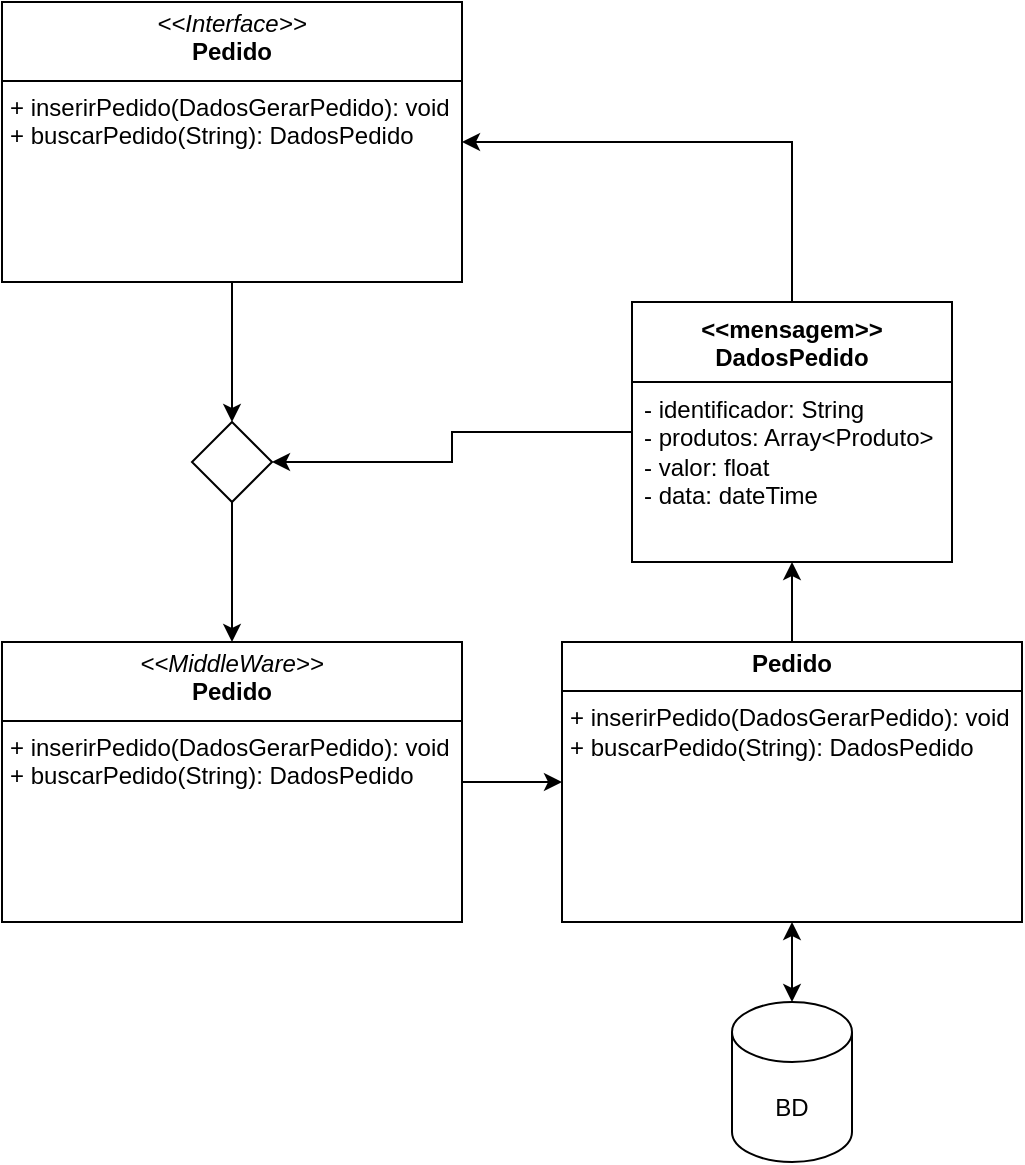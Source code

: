 <mxfile version="24.3.1" type="github">
  <diagram name="Página-1" id="hTHd782lVxYP3Fe3nfHn">
    <mxGraphModel dx="1393" dy="789" grid="1" gridSize="10" guides="1" tooltips="1" connect="1" arrows="1" fold="1" page="1" pageScale="1" pageWidth="827" pageHeight="1169" math="0" shadow="0">
      <root>
        <mxCell id="0" />
        <mxCell id="1" parent="0" />
        <mxCell id="zfIjng7rSsk3mnH7Je2n-15" style="edgeStyle=orthogonalEdgeStyle;rounded=0;orthogonalLoop=1;jettySize=auto;html=1;entryX=1;entryY=0.5;entryDx=0;entryDy=0;" edge="1" parent="1" source="zfIjng7rSsk3mnH7Je2n-1" target="zfIjng7rSsk3mnH7Je2n-6">
          <mxGeometry relative="1" as="geometry" />
        </mxCell>
        <mxCell id="zfIjng7rSsk3mnH7Je2n-16" style="edgeStyle=orthogonalEdgeStyle;rounded=0;orthogonalLoop=1;jettySize=auto;html=1;" edge="1" parent="1" source="zfIjng7rSsk3mnH7Je2n-1" target="zfIjng7rSsk3mnH7Je2n-4">
          <mxGeometry relative="1" as="geometry">
            <mxPoint x="540" y="260" as="targetPoint" />
            <Array as="points">
              <mxPoint x="595" y="300" />
            </Array>
          </mxGeometry>
        </mxCell>
        <mxCell id="zfIjng7rSsk3mnH7Je2n-1" value="&amp;lt;&amp;lt;mensagem&amp;gt;&amp;gt;&lt;div&gt;DadosPedido&lt;/div&gt;" style="swimlane;fontStyle=1;align=center;verticalAlign=top;childLayout=stackLayout;horizontal=1;startSize=40;horizontalStack=0;resizeParent=1;resizeParentMax=0;resizeLast=0;collapsible=1;marginBottom=0;whiteSpace=wrap;html=1;" vertex="1" parent="1">
          <mxGeometry x="515" y="380" width="160" height="130" as="geometry" />
        </mxCell>
        <mxCell id="zfIjng7rSsk3mnH7Je2n-2" value="- identificador: String&lt;div&gt;- produtos: Array&amp;lt;Produto&amp;gt;&lt;/div&gt;&lt;div&gt;- valor: float&lt;/div&gt;&lt;div&gt;- data: dateTime&lt;/div&gt;" style="text;strokeColor=none;fillColor=none;align=left;verticalAlign=top;spacingLeft=4;spacingRight=4;overflow=hidden;rotatable=0;points=[[0,0.5],[1,0.5]];portConstraint=eastwest;whiteSpace=wrap;html=1;" vertex="1" parent="zfIjng7rSsk3mnH7Je2n-1">
          <mxGeometry y="40" width="160" height="90" as="geometry" />
        </mxCell>
        <mxCell id="zfIjng7rSsk3mnH7Je2n-7" style="edgeStyle=orthogonalEdgeStyle;rounded=0;orthogonalLoop=1;jettySize=auto;html=1;entryX=0.5;entryY=0;entryDx=0;entryDy=0;" edge="1" parent="1" source="zfIjng7rSsk3mnH7Je2n-4" target="zfIjng7rSsk3mnH7Je2n-6">
          <mxGeometry relative="1" as="geometry" />
        </mxCell>
        <mxCell id="zfIjng7rSsk3mnH7Je2n-4" value="&lt;p style=&quot;margin:0px;margin-top:4px;text-align:center;&quot;&gt;&lt;i&gt;&amp;lt;&amp;lt;Interface&amp;gt;&amp;gt;&lt;/i&gt;&lt;br&gt;&lt;b&gt;Pedido&lt;/b&gt;&lt;/p&gt;&lt;hr size=&quot;1&quot; style=&quot;border-style:solid;&quot;&gt;&lt;p style=&quot;margin:0px;margin-left:4px;&quot;&gt;+ inserirPedido(DadosGerarPedido): void&lt;br&gt;+ buscarPedido(String): DadosPedido&lt;/p&gt;" style="verticalAlign=top;align=left;overflow=fill;html=1;whiteSpace=wrap;" vertex="1" parent="1">
          <mxGeometry x="200" y="230" width="230" height="140" as="geometry" />
        </mxCell>
        <mxCell id="zfIjng7rSsk3mnH7Je2n-11" style="edgeStyle=orthogonalEdgeStyle;rounded=0;orthogonalLoop=1;jettySize=auto;html=1;exitX=1;exitY=0.5;exitDx=0;exitDy=0;" edge="1" parent="1" source="zfIjng7rSsk3mnH7Je2n-5" target="zfIjng7rSsk3mnH7Je2n-10">
          <mxGeometry relative="1" as="geometry" />
        </mxCell>
        <mxCell id="zfIjng7rSsk3mnH7Je2n-5" value="&lt;p style=&quot;margin:0px;margin-top:4px;text-align:center;&quot;&gt;&lt;i&gt;&amp;lt;&amp;lt;MiddleWare&amp;gt;&amp;gt;&lt;/i&gt;&lt;br&gt;&lt;b&gt;Pedido&lt;/b&gt;&lt;/p&gt;&lt;hr size=&quot;1&quot; style=&quot;border-style:solid;&quot;&gt;&lt;p style=&quot;margin:0px;margin-left:4px;&quot;&gt;+ inserirPedido(DadosGerarPedido): void&lt;br&gt;+ buscarPedido(String): DadosPedido&lt;/p&gt;" style="verticalAlign=top;align=left;overflow=fill;html=1;whiteSpace=wrap;" vertex="1" parent="1">
          <mxGeometry x="200" y="550" width="230" height="140" as="geometry" />
        </mxCell>
        <mxCell id="zfIjng7rSsk3mnH7Je2n-9" style="edgeStyle=orthogonalEdgeStyle;rounded=0;orthogonalLoop=1;jettySize=auto;html=1;exitX=0.5;exitY=1;exitDx=0;exitDy=0;entryX=0.5;entryY=0;entryDx=0;entryDy=0;" edge="1" parent="1" source="zfIjng7rSsk3mnH7Je2n-6" target="zfIjng7rSsk3mnH7Je2n-5">
          <mxGeometry relative="1" as="geometry" />
        </mxCell>
        <mxCell id="zfIjng7rSsk3mnH7Je2n-6" value="" style="rhombus;whiteSpace=wrap;html=1;" vertex="1" parent="1">
          <mxGeometry x="295" y="440" width="40" height="40" as="geometry" />
        </mxCell>
        <mxCell id="zfIjng7rSsk3mnH7Je2n-12" style="edgeStyle=orthogonalEdgeStyle;rounded=0;orthogonalLoop=1;jettySize=auto;html=1;exitX=0.5;exitY=1;exitDx=0;exitDy=0;startArrow=classic;startFill=1;" edge="1" parent="1" source="zfIjng7rSsk3mnH7Je2n-10" target="zfIjng7rSsk3mnH7Je2n-13">
          <mxGeometry relative="1" as="geometry">
            <mxPoint x="595" y="750" as="targetPoint" />
          </mxGeometry>
        </mxCell>
        <mxCell id="zfIjng7rSsk3mnH7Je2n-14" style="edgeStyle=orthogonalEdgeStyle;rounded=0;orthogonalLoop=1;jettySize=auto;html=1;" edge="1" parent="1" source="zfIjng7rSsk3mnH7Je2n-10" target="zfIjng7rSsk3mnH7Je2n-1">
          <mxGeometry relative="1" as="geometry" />
        </mxCell>
        <mxCell id="zfIjng7rSsk3mnH7Je2n-10" value="&lt;p style=&quot;margin:0px;margin-top:4px;text-align:center;&quot;&gt;&lt;b&gt;Pedido&lt;/b&gt;&lt;/p&gt;&lt;hr size=&quot;1&quot; style=&quot;border-style:solid;&quot;&gt;&lt;p style=&quot;margin:0px;margin-left:4px;&quot;&gt;+ inserirPedido(DadosGerarPedido): void&lt;br&gt;+ buscarPedido(String): DadosPedido&lt;/p&gt;" style="verticalAlign=top;align=left;overflow=fill;html=1;whiteSpace=wrap;" vertex="1" parent="1">
          <mxGeometry x="480" y="550" width="230" height="140" as="geometry" />
        </mxCell>
        <mxCell id="zfIjng7rSsk3mnH7Je2n-13" value="BD" style="shape=cylinder3;whiteSpace=wrap;html=1;boundedLbl=1;backgroundOutline=1;size=15;" vertex="1" parent="1">
          <mxGeometry x="565" y="730" width="60" height="80" as="geometry" />
        </mxCell>
      </root>
    </mxGraphModel>
  </diagram>
</mxfile>

